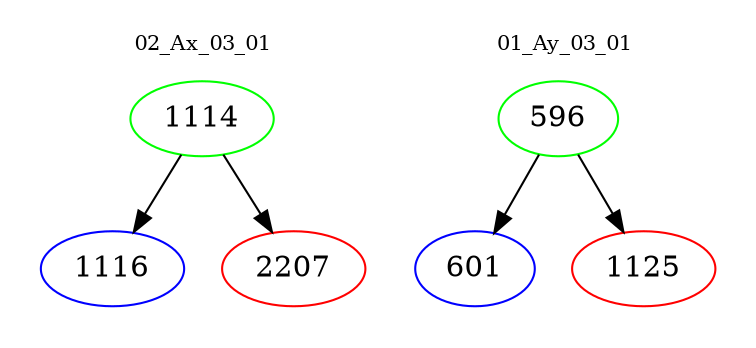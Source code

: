 digraph{
subgraph cluster_0 {
color = white
label = "02_Ax_03_01";
fontsize=10;
T0_1114 [label="1114", color="green"]
T0_1114 -> T0_1116 [color="black"]
T0_1116 [label="1116", color="blue"]
T0_1114 -> T0_2207 [color="black"]
T0_2207 [label="2207", color="red"]
}
subgraph cluster_1 {
color = white
label = "01_Ay_03_01";
fontsize=10;
T1_596 [label="596", color="green"]
T1_596 -> T1_601 [color="black"]
T1_601 [label="601", color="blue"]
T1_596 -> T1_1125 [color="black"]
T1_1125 [label="1125", color="red"]
}
}
